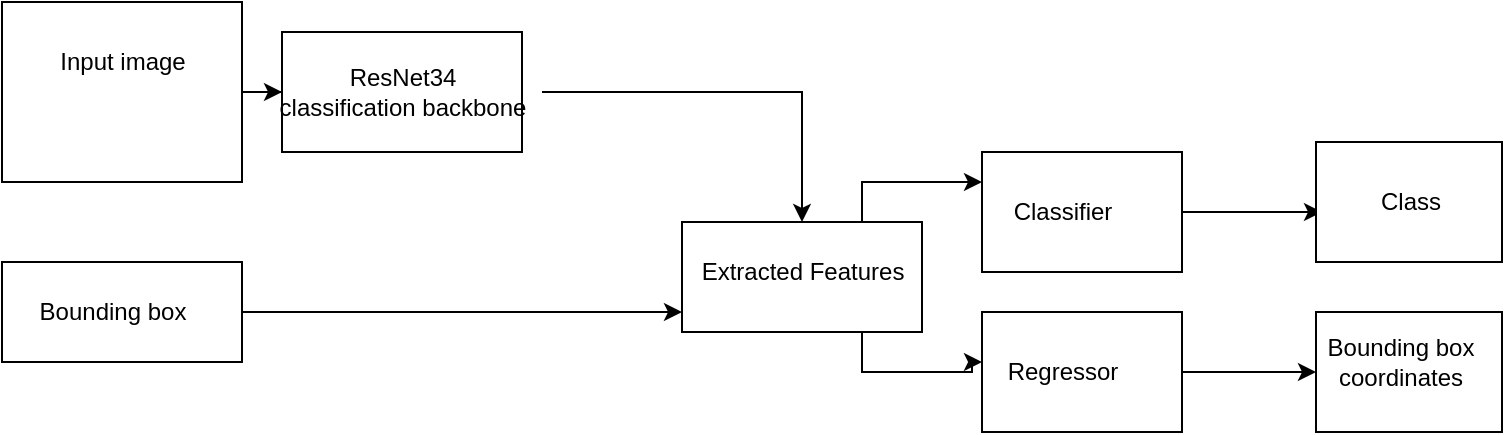 <mxfile version="13.5.8" type="google"><diagram id="wKb2xz808sDBxy9U7DuZ" name="Page-1"><mxGraphModel dx="868" dy="477" grid="1" gridSize="10" guides="1" tooltips="1" connect="1" arrows="1" fold="1" page="1" pageScale="1" pageWidth="827" pageHeight="1169" math="0" shadow="0"><root><mxCell id="0"/><mxCell id="1" parent="0"/><mxCell id="fZ4IliP9JFrE-npWsKQ5-7" style="edgeStyle=orthogonalEdgeStyle;rounded=0;orthogonalLoop=1;jettySize=auto;html=1;exitX=1;exitY=0.5;exitDx=0;exitDy=0;" edge="1" parent="1" source="fZ4IliP9JFrE-npWsKQ5-1" target="fZ4IliP9JFrE-npWsKQ5-8"><mxGeometry relative="1" as="geometry"><mxPoint x="250" y="155" as="targetPoint"/></mxGeometry></mxCell><mxCell id="fZ4IliP9JFrE-npWsKQ5-1" value="" style="rounded=0;whiteSpace=wrap;html=1;" vertex="1" parent="1"><mxGeometry x="50" y="110" width="120" height="90" as="geometry"/></mxCell><mxCell id="fZ4IliP9JFrE-npWsKQ5-2" value="Input image" style="text;html=1;resizable=0;autosize=1;align=center;verticalAlign=middle;points=[];fillColor=none;strokeColor=none;rounded=0;" vertex="1" parent="1"><mxGeometry x="70" y="130" width="80" height="20" as="geometry"/></mxCell><mxCell id="fZ4IliP9JFrE-npWsKQ5-12" style="edgeStyle=orthogonalEdgeStyle;rounded=0;orthogonalLoop=1;jettySize=auto;html=1;exitX=1;exitY=0.5;exitDx=0;exitDy=0;" edge="1" parent="1" source="fZ4IliP9JFrE-npWsKQ5-5"><mxGeometry relative="1" as="geometry"><mxPoint x="390" y="265" as="targetPoint"/></mxGeometry></mxCell><mxCell id="fZ4IliP9JFrE-npWsKQ5-5" value="" style="rounded=0;whiteSpace=wrap;html=1;" vertex="1" parent="1"><mxGeometry x="50" y="240" width="120" height="50" as="geometry"/></mxCell><mxCell id="fZ4IliP9JFrE-npWsKQ5-6" value="Bounding box" style="text;html=1;resizable=0;autosize=1;align=center;verticalAlign=middle;points=[];fillColor=none;strokeColor=none;rounded=0;" vertex="1" parent="1"><mxGeometry x="60" y="255" width="90" height="20" as="geometry"/></mxCell><mxCell id="fZ4IliP9JFrE-npWsKQ5-8" value="" style="rounded=0;whiteSpace=wrap;html=1;" vertex="1" parent="1"><mxGeometry x="190" y="125" width="120" height="60" as="geometry"/></mxCell><mxCell id="fZ4IliP9JFrE-npWsKQ5-13" style="edgeStyle=orthogonalEdgeStyle;rounded=0;orthogonalLoop=1;jettySize=auto;html=1;entryX=0.5;entryY=0;entryDx=0;entryDy=0;" edge="1" parent="1" source="fZ4IliP9JFrE-npWsKQ5-9" target="fZ4IliP9JFrE-npWsKQ5-14"><mxGeometry relative="1" as="geometry"><mxPoint x="420" y="200" as="targetPoint"/></mxGeometry></mxCell><mxCell id="fZ4IliP9JFrE-npWsKQ5-9" value="ResNet34&lt;br&gt;classification backbone" style="text;html=1;resizable=0;autosize=1;align=center;verticalAlign=middle;points=[];fillColor=none;strokeColor=none;rounded=0;" vertex="1" parent="1"><mxGeometry x="180" y="140" width="140" height="30" as="geometry"/></mxCell><mxCell id="fZ4IliP9JFrE-npWsKQ5-23" style="edgeStyle=orthogonalEdgeStyle;rounded=0;orthogonalLoop=1;jettySize=auto;html=1;exitX=0.75;exitY=0;exitDx=0;exitDy=0;" edge="1" parent="1" source="fZ4IliP9JFrE-npWsKQ5-27"><mxGeometry relative="1" as="geometry"><mxPoint x="560" y="220" as="targetPoint"/><Array as="points"><mxPoint x="550" y="200"/><mxPoint x="550" y="220"/></Array></mxGeometry></mxCell><mxCell id="fZ4IliP9JFrE-npWsKQ5-24" style="edgeStyle=orthogonalEdgeStyle;rounded=0;orthogonalLoop=1;jettySize=auto;html=1;exitX=0.75;exitY=1;exitDx=0;exitDy=0;" edge="1" parent="1" source="fZ4IliP9JFrE-npWsKQ5-14" target="fZ4IliP9JFrE-npWsKQ5-25"><mxGeometry relative="1" as="geometry"><mxPoint x="560" y="295" as="targetPoint"/><Array as="points"><mxPoint x="480" y="295"/><mxPoint x="535" y="295"/><mxPoint x="535" y="290"/><mxPoint x="560" y="290"/></Array></mxGeometry></mxCell><mxCell id="fZ4IliP9JFrE-npWsKQ5-14" value="" style="rounded=0;whiteSpace=wrap;html=1;" vertex="1" parent="1"><mxGeometry x="390" y="220" width="120" height="55" as="geometry"/></mxCell><mxCell id="fZ4IliP9JFrE-npWsKQ5-15" value="Extracted Features" style="text;html=1;resizable=0;autosize=1;align=center;verticalAlign=middle;points=[];fillColor=none;strokeColor=none;rounded=0;" vertex="1" parent="1"><mxGeometry x="390" y="235" width="120" height="20" as="geometry"/></mxCell><mxCell id="fZ4IliP9JFrE-npWsKQ5-31" style="edgeStyle=orthogonalEdgeStyle;rounded=0;orthogonalLoop=1;jettySize=auto;html=1;exitX=1;exitY=0.5;exitDx=0;exitDy=0;" edge="1" parent="1" source="fZ4IliP9JFrE-npWsKQ5-25" target="fZ4IliP9JFrE-npWsKQ5-32"><mxGeometry relative="1" as="geometry"><mxPoint x="710" y="295" as="targetPoint"/></mxGeometry></mxCell><mxCell id="fZ4IliP9JFrE-npWsKQ5-25" value="" style="rounded=0;whiteSpace=wrap;html=1;" vertex="1" parent="1"><mxGeometry x="540" y="265" width="100" height="60" as="geometry"/></mxCell><mxCell id="fZ4IliP9JFrE-npWsKQ5-26" value="Regressor" style="text;html=1;resizable=0;autosize=1;align=center;verticalAlign=middle;points=[];fillColor=none;strokeColor=none;rounded=0;" vertex="1" parent="1"><mxGeometry x="545" y="285" width="70" height="20" as="geometry"/></mxCell><mxCell id="fZ4IliP9JFrE-npWsKQ5-30" style="edgeStyle=orthogonalEdgeStyle;rounded=0;orthogonalLoop=1;jettySize=auto;html=1;exitX=1;exitY=0.5;exitDx=0;exitDy=0;" edge="1" parent="1" source="fZ4IliP9JFrE-npWsKQ5-27"><mxGeometry relative="1" as="geometry"><mxPoint x="710" y="215" as="targetPoint"/></mxGeometry></mxCell><mxCell id="fZ4IliP9JFrE-npWsKQ5-27" value="" style="rounded=0;whiteSpace=wrap;html=1;" vertex="1" parent="1"><mxGeometry x="540" y="185" width="100" height="60" as="geometry"/></mxCell><mxCell id="fZ4IliP9JFrE-npWsKQ5-28" style="edgeStyle=orthogonalEdgeStyle;rounded=0;orthogonalLoop=1;jettySize=auto;html=1;exitX=0.75;exitY=0;exitDx=0;exitDy=0;" edge="1" parent="1" source="fZ4IliP9JFrE-npWsKQ5-14" target="fZ4IliP9JFrE-npWsKQ5-27"><mxGeometry relative="1" as="geometry"><mxPoint x="560" y="220" as="targetPoint"/><mxPoint x="480" y="220" as="sourcePoint"/><Array as="points"><mxPoint x="480" y="200"/></Array></mxGeometry></mxCell><mxCell id="fZ4IliP9JFrE-npWsKQ5-29" value="Classifier" style="text;html=1;resizable=0;autosize=1;align=center;verticalAlign=middle;points=[];fillColor=none;strokeColor=none;rounded=0;" vertex="1" parent="1"><mxGeometry x="550" y="205" width="60" height="20" as="geometry"/></mxCell><mxCell id="fZ4IliP9JFrE-npWsKQ5-32" value="" style="rounded=0;whiteSpace=wrap;html=1;" vertex="1" parent="1"><mxGeometry x="707" y="265" width="93" height="60" as="geometry"/></mxCell><mxCell id="fZ4IliP9JFrE-npWsKQ5-33" value="" style="rounded=0;whiteSpace=wrap;html=1;" vertex="1" parent="1"><mxGeometry x="707" y="180" width="93" height="60" as="geometry"/></mxCell><mxCell id="fZ4IliP9JFrE-npWsKQ5-35" value="Class" style="text;html=1;resizable=0;autosize=1;align=center;verticalAlign=middle;points=[];fillColor=none;strokeColor=none;rounded=0;" vertex="1" parent="1"><mxGeometry x="728.5" y="200" width="50" height="20" as="geometry"/></mxCell><mxCell id="fZ4IliP9JFrE-npWsKQ5-36" value="Bounding box&lt;br&gt;coordinates" style="text;html=1;resizable=0;autosize=1;align=center;verticalAlign=middle;points=[];fillColor=none;strokeColor=none;rounded=0;" vertex="1" parent="1"><mxGeometry x="703.5" y="275" width="90" height="30" as="geometry"/></mxCell></root></mxGraphModel></diagram></mxfile>